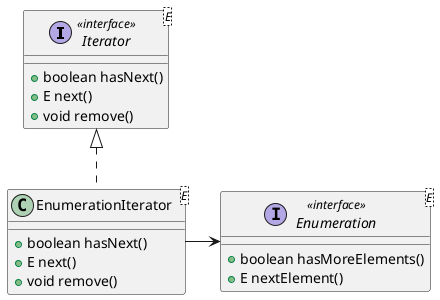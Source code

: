 @startuml

interface Iterator<E> <<interface>> {
    + boolean hasNext()
    + E next()
    + void remove()
}

interface Enumeration<E> <<interface>> {
    + boolean hasMoreElements()
    + E nextElement()
}

class EnumerationIterator<E> {
    + boolean hasNext()
    + E next()
    + void remove()
}

EnumerationIterator .up.|> Iterator
EnumerationIterator -right-> Enumeration

@enduml